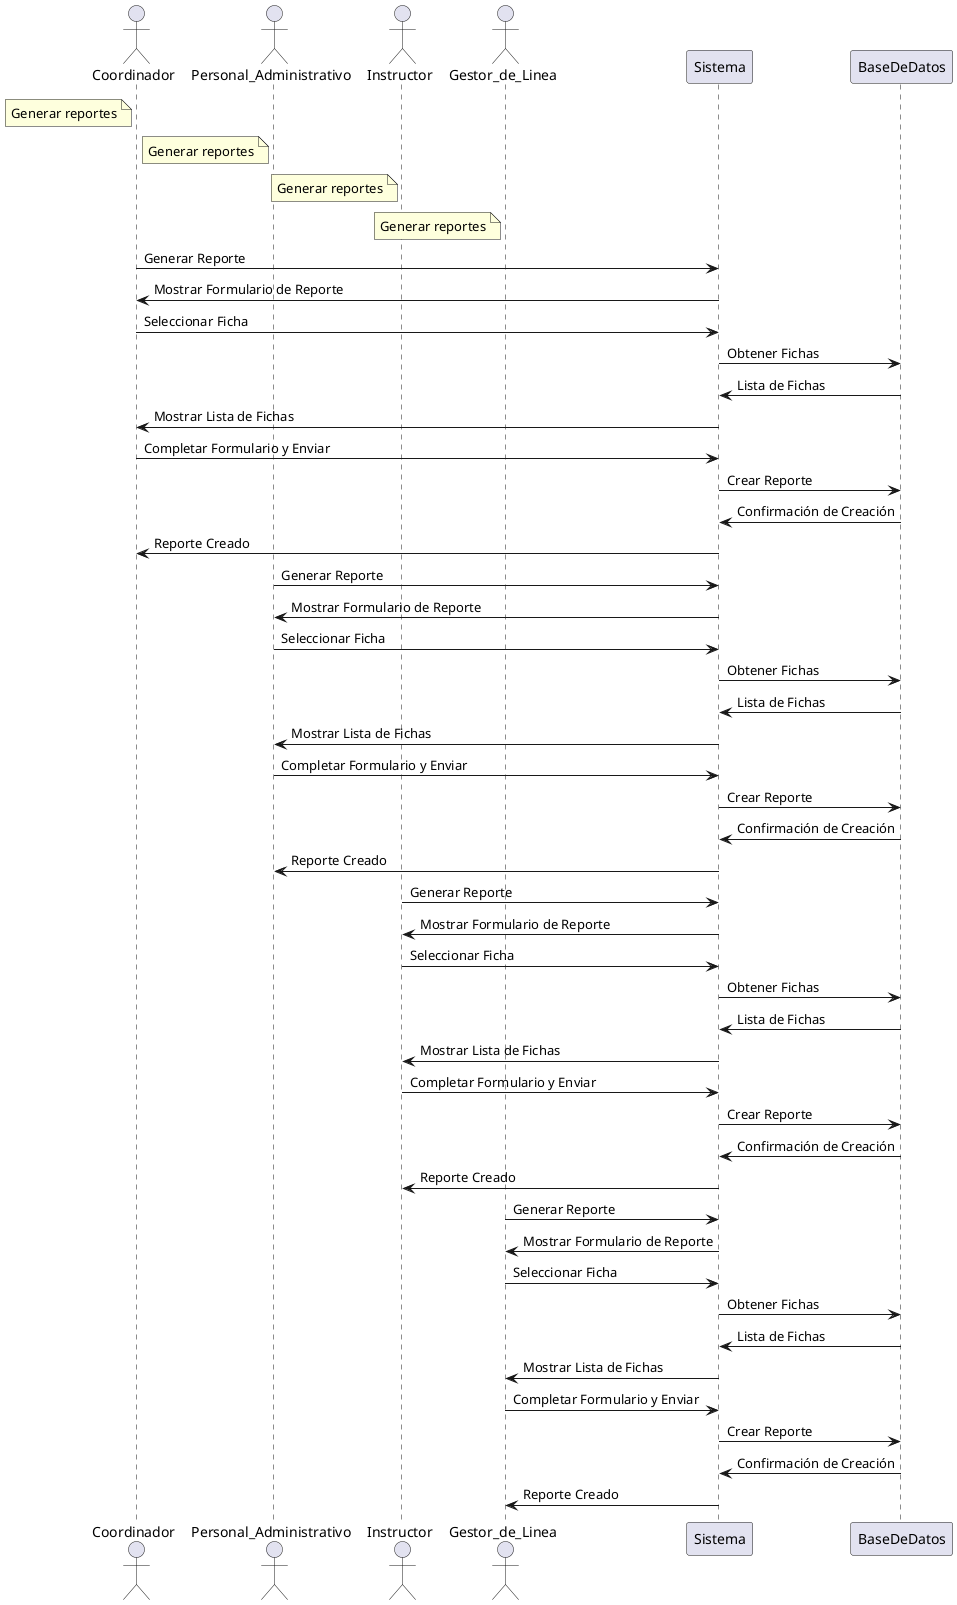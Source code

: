 @startuml
actor Coordinador as Coordinador
actor Personal_Administrativo as Personal_Administrativo
actor Instructor as Instructor
actor Gestor_de_Linea as Gestor_de_Linea

note left of Coordinador: Generar reportes
note left of Personal_Administrativo: Generar reportes
note left of Instructor: Generar reportes
note left of Gestor_de_Linea: Generar reportes

Coordinador -> Sistema: Generar Reporte
Sistema -> Coordinador: Mostrar Formulario de Reporte
Coordinador -> Sistema: Seleccionar Ficha
Sistema -> BaseDeDatos: Obtener Fichas
BaseDeDatos -> Sistema: Lista de Fichas
Sistema -> Coordinador: Mostrar Lista de Fichas
Coordinador -> Sistema: Completar Formulario y Enviar
Sistema -> BaseDeDatos: Crear Reporte
BaseDeDatos -> Sistema: Confirmación de Creación
Sistema -> Coordinador: Reporte Creado

Personal_Administrativo -> Sistema: Generar Reporte
Sistema -> Personal_Administrativo: Mostrar Formulario de Reporte
Personal_Administrativo -> Sistema: Seleccionar Ficha
Sistema -> BaseDeDatos: Obtener Fichas
BaseDeDatos -> Sistema: Lista de Fichas
Sistema -> Personal_Administrativo: Mostrar Lista de Fichas
Personal_Administrativo -> Sistema: Completar Formulario y Enviar
Sistema -> BaseDeDatos: Crear Reporte
BaseDeDatos -> Sistema: Confirmación de Creación
Sistema -> Personal_Administrativo: Reporte Creado

Instructor -> Sistema: Generar Reporte
Sistema -> Instructor: Mostrar Formulario de Reporte
Instructor -> Sistema: Seleccionar Ficha
Sistema -> BaseDeDatos: Obtener Fichas
BaseDeDatos -> Sistema: Lista de Fichas
Sistema -> Instructor: Mostrar Lista de Fichas
Instructor -> Sistema: Completar Formulario y Enviar
Sistema -> BaseDeDatos: Crear Reporte
BaseDeDatos -> Sistema: Confirmación de Creación
Sistema -> Instructor: Reporte Creado

Gestor_de_Linea -> Sistema: Generar Reporte
Sistema -> Gestor_de_Linea: Mostrar Formulario de Reporte
Gestor_de_Linea -> Sistema: Seleccionar Ficha
Sistema -> BaseDeDatos: Obtener Fichas
BaseDeDatos -> Sistema: Lista de Fichas
Sistema -> Gestor_de_Linea: Mostrar Lista de Fichas
Gestor_de_Linea -> Sistema: Completar Formulario y Enviar
Sistema -> BaseDeDatos: Crear Reporte
BaseDeDatos -> Sistema: Confirmación de Creación
Sistema -> Gestor_de_Linea: Reporte Creado

@enduml
